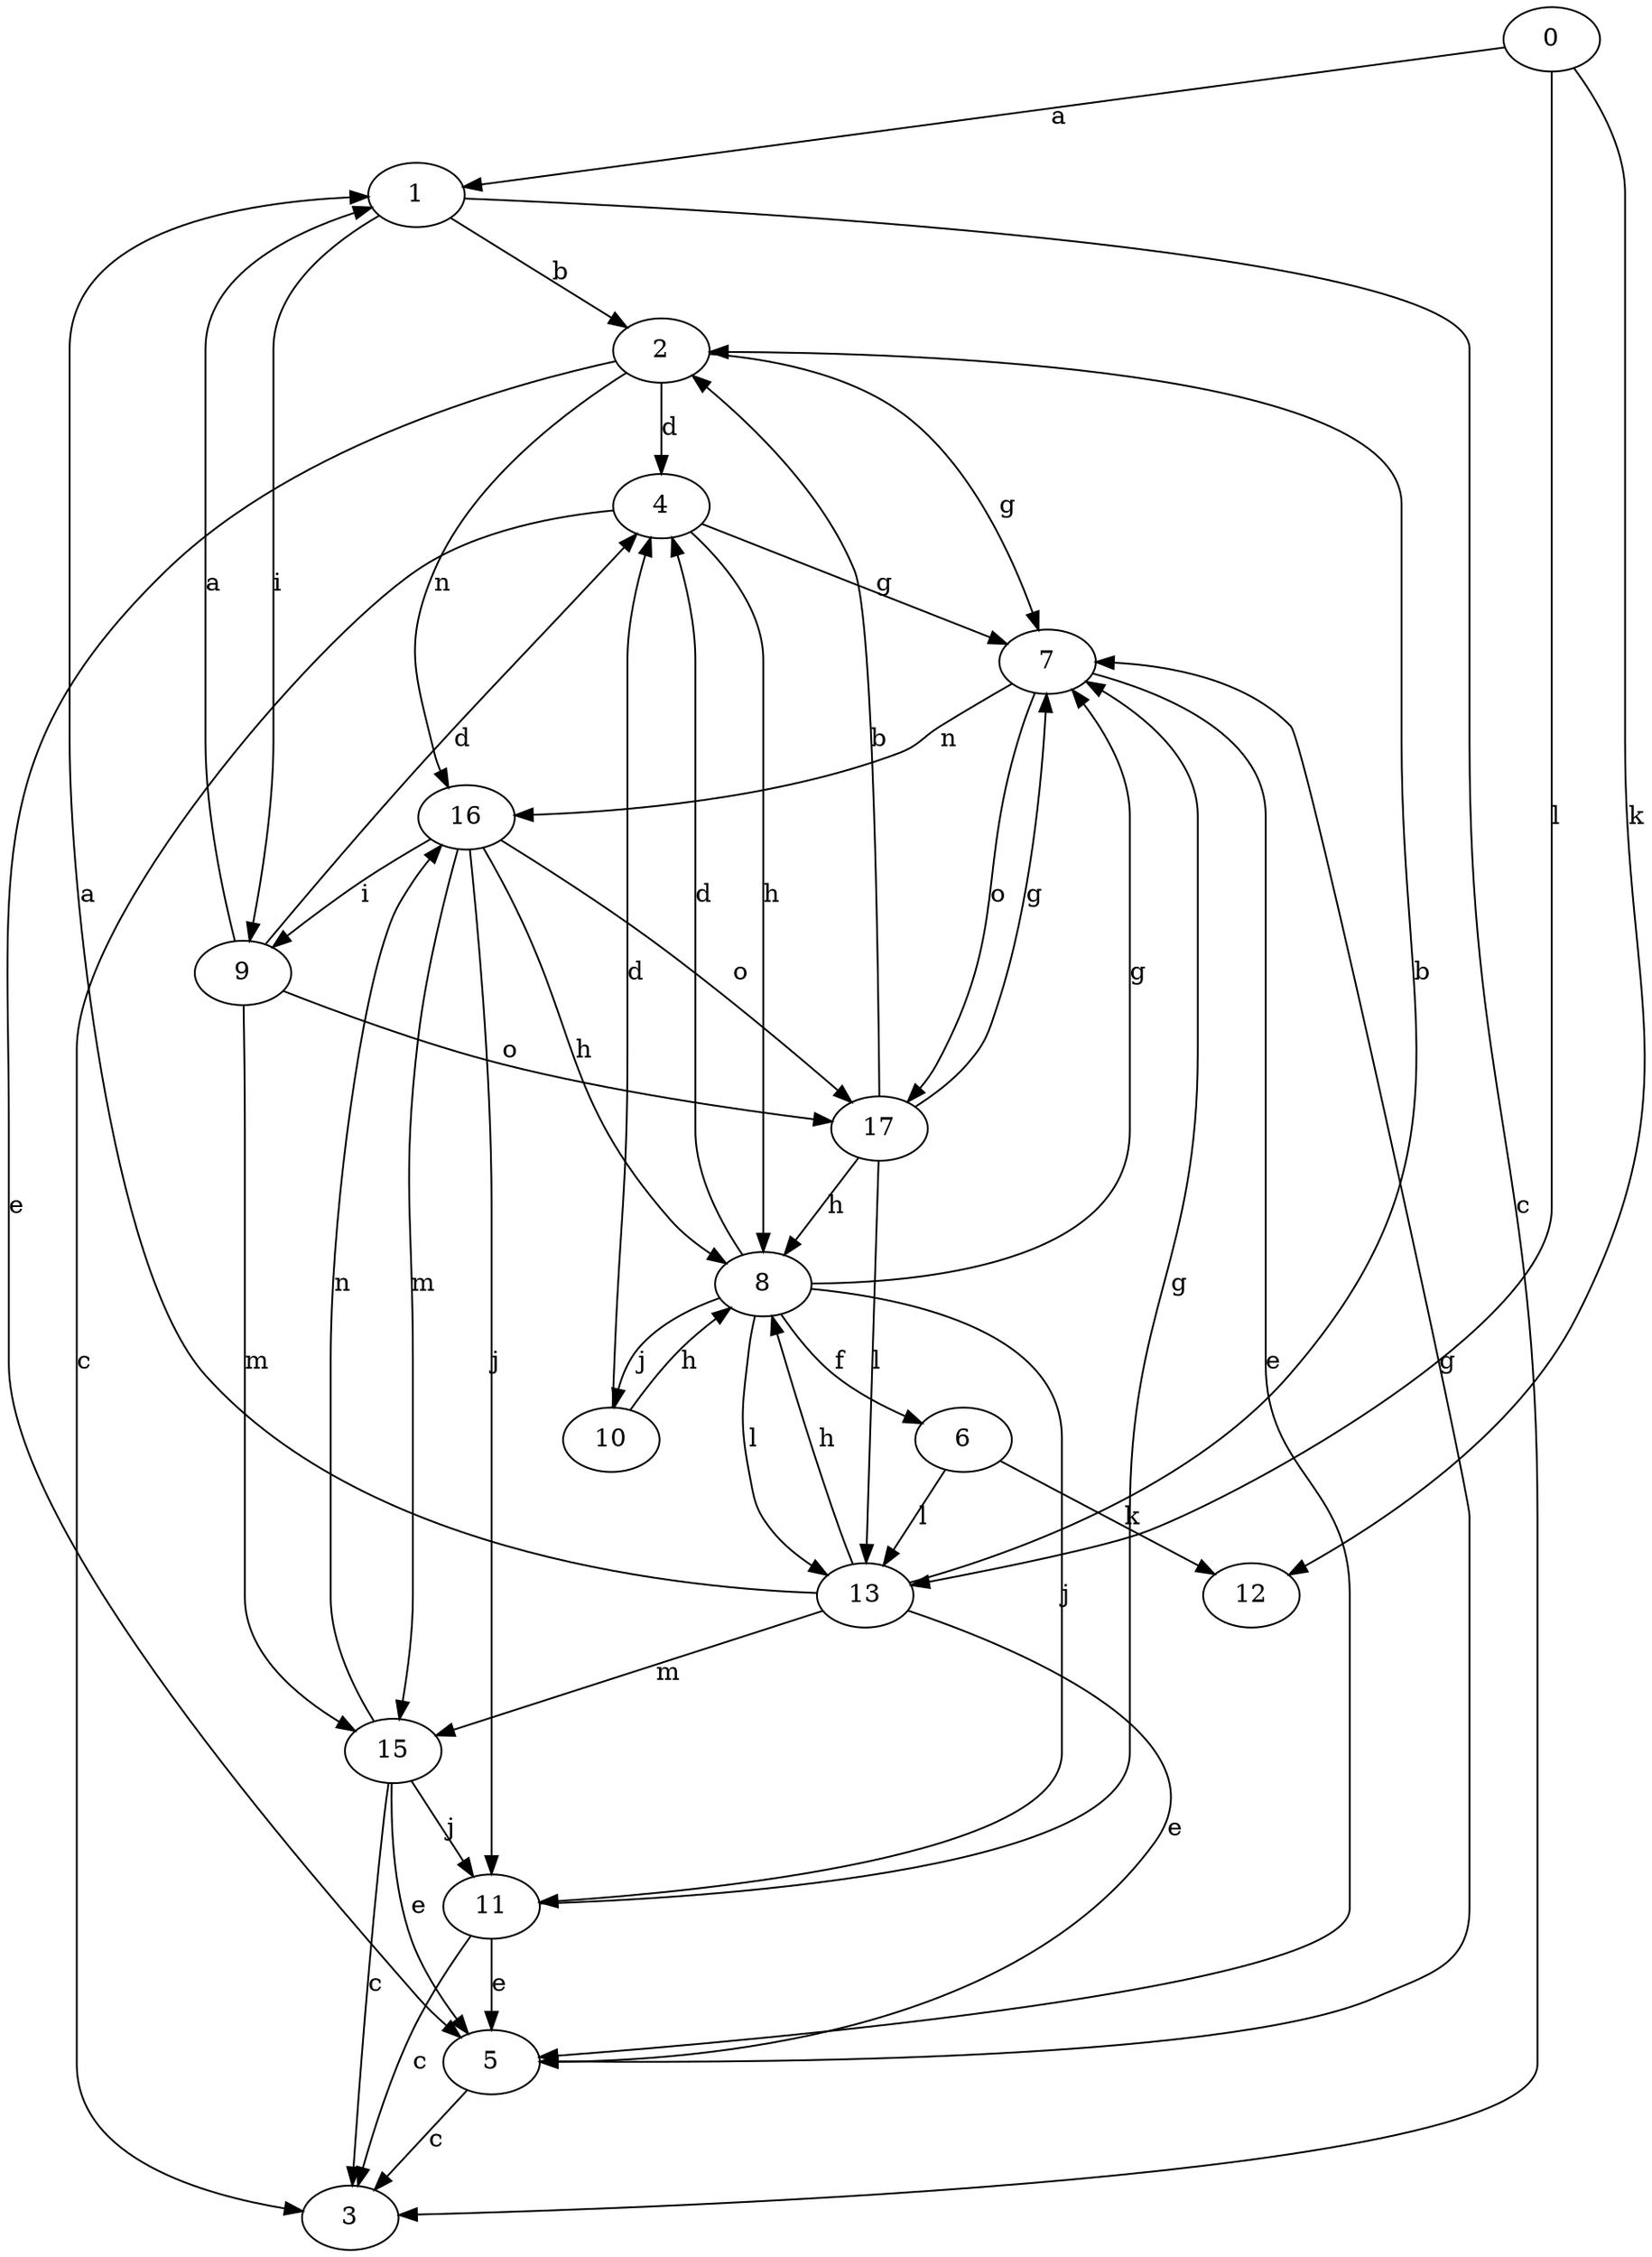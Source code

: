 strict digraph  {
0;
1;
2;
3;
4;
5;
6;
7;
8;
9;
10;
11;
12;
13;
15;
16;
17;
0 -> 1  [label=a];
0 -> 12  [label=k];
0 -> 13  [label=l];
1 -> 2  [label=b];
1 -> 3  [label=c];
1 -> 9  [label=i];
2 -> 4  [label=d];
2 -> 5  [label=e];
2 -> 7  [label=g];
2 -> 16  [label=n];
4 -> 3  [label=c];
4 -> 7  [label=g];
4 -> 8  [label=h];
5 -> 3  [label=c];
5 -> 7  [label=g];
6 -> 12  [label=k];
6 -> 13  [label=l];
7 -> 5  [label=e];
7 -> 16  [label=n];
7 -> 17  [label=o];
8 -> 4  [label=d];
8 -> 6  [label=f];
8 -> 7  [label=g];
8 -> 10  [label=j];
8 -> 11  [label=j];
8 -> 13  [label=l];
9 -> 1  [label=a];
9 -> 4  [label=d];
9 -> 15  [label=m];
9 -> 17  [label=o];
10 -> 4  [label=d];
10 -> 8  [label=h];
11 -> 3  [label=c];
11 -> 5  [label=e];
11 -> 7  [label=g];
13 -> 1  [label=a];
13 -> 2  [label=b];
13 -> 5  [label=e];
13 -> 8  [label=h];
13 -> 15  [label=m];
15 -> 3  [label=c];
15 -> 5  [label=e];
15 -> 11  [label=j];
15 -> 16  [label=n];
16 -> 8  [label=h];
16 -> 9  [label=i];
16 -> 11  [label=j];
16 -> 15  [label=m];
16 -> 17  [label=o];
17 -> 2  [label=b];
17 -> 7  [label=g];
17 -> 8  [label=h];
17 -> 13  [label=l];
}
